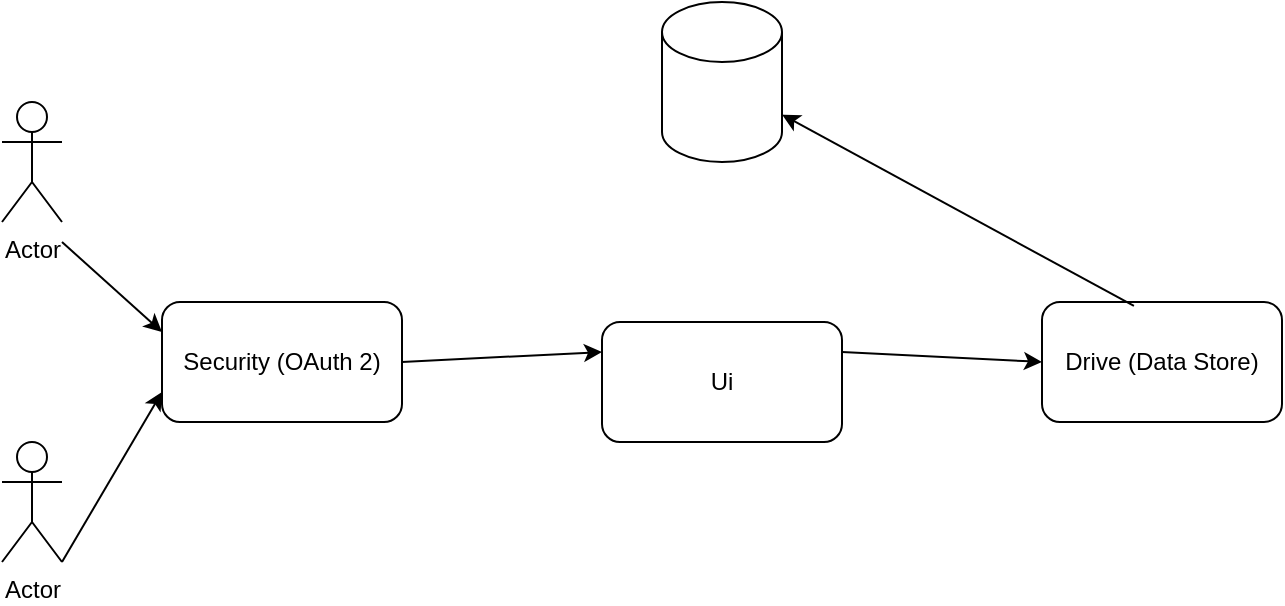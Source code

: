 <mxfile version="20.2.3" type="github"><diagram id="PMDCf0eCeXsTgxq0mYfW" name="Page-1"><mxGraphModel dx="1038" dy="556" grid="1" gridSize="10" guides="1" tooltips="1" connect="1" arrows="1" fold="1" page="1" pageScale="1" pageWidth="850" pageHeight="1100" math="0" shadow="0"><root><mxCell id="0"/><mxCell id="1" parent="0"/><mxCell id="eMKEe_HtgLUZS_T3OwCT-1" value="Security (OAuth 2)" style="rounded=1;whiteSpace=wrap;html=1;" parent="1" vertex="1"><mxGeometry x="160" y="230" width="120" height="60" as="geometry"/></mxCell><mxCell id="eMKEe_HtgLUZS_T3OwCT-2" value="Drive (Data Store)" style="rounded=1;whiteSpace=wrap;html=1;" parent="1" vertex="1"><mxGeometry x="600" y="230" width="120" height="60" as="geometry"/></mxCell><mxCell id="eMKEe_HtgLUZS_T3OwCT-3" value="Actor" style="shape=umlActor;verticalLabelPosition=bottom;verticalAlign=top;html=1;outlineConnect=0;" parent="1" vertex="1"><mxGeometry x="80" y="130" width="30" height="60" as="geometry"/></mxCell><mxCell id="eMKEe_HtgLUZS_T3OwCT-4" value="Actor" style="shape=umlActor;verticalLabelPosition=bottom;verticalAlign=top;html=1;outlineConnect=0;" parent="1" vertex="1"><mxGeometry x="80" y="300" width="30" height="60" as="geometry"/></mxCell><mxCell id="eMKEe_HtgLUZS_T3OwCT-5" value="" style="endArrow=classic;html=1;rounded=0;entryX=0;entryY=0.75;entryDx=0;entryDy=0;" parent="1" target="eMKEe_HtgLUZS_T3OwCT-1" edge="1"><mxGeometry width="50" height="50" relative="1" as="geometry"><mxPoint x="110" y="360" as="sourcePoint"/><mxPoint x="160" y="310" as="targetPoint"/></mxGeometry></mxCell><mxCell id="eMKEe_HtgLUZS_T3OwCT-6" value="" style="endArrow=classic;html=1;rounded=0;entryX=0;entryY=0.25;entryDx=0;entryDy=0;" parent="1" target="eMKEe_HtgLUZS_T3OwCT-1" edge="1"><mxGeometry width="50" height="50" relative="1" as="geometry"><mxPoint x="110" y="200" as="sourcePoint"/><mxPoint x="160" y="150" as="targetPoint"/></mxGeometry></mxCell><mxCell id="eMKEe_HtgLUZS_T3OwCT-7" value="" style="shape=cylinder3;whiteSpace=wrap;html=1;boundedLbl=1;backgroundOutline=1;size=15;" parent="1" vertex="1"><mxGeometry x="410" y="80" width="60" height="80" as="geometry"/></mxCell><mxCell id="eMKEe_HtgLUZS_T3OwCT-8" value="" style="endArrow=classic;html=1;rounded=0;exitX=0.383;exitY=0.033;exitDx=0;exitDy=0;exitPerimeter=0;" parent="1" source="eMKEe_HtgLUZS_T3OwCT-2" target="eMKEe_HtgLUZS_T3OwCT-7" edge="1"><mxGeometry width="50" height="50" relative="1" as="geometry"><mxPoint x="530" y="200" as="sourcePoint"/><mxPoint x="490" y="150" as="targetPoint"/></mxGeometry></mxCell><mxCell id="eMKEe_HtgLUZS_T3OwCT-9" value="" style="endArrow=classic;html=1;rounded=0;exitX=1;exitY=0.25;exitDx=0;exitDy=0;entryX=0;entryY=0.5;entryDx=0;entryDy=0;" parent="1" source="eMKEe_HtgLUZS_T3OwCT-11" target="eMKEe_HtgLUZS_T3OwCT-2" edge="1"><mxGeometry width="50" height="50" relative="1" as="geometry"><mxPoint x="430" y="290" as="sourcePoint"/><mxPoint x="480" y="240" as="targetPoint"/></mxGeometry></mxCell><mxCell id="eMKEe_HtgLUZS_T3OwCT-11" value="Ui" style="rounded=1;whiteSpace=wrap;html=1;" parent="1" vertex="1"><mxGeometry x="380" y="240" width="120" height="60" as="geometry"/></mxCell><mxCell id="eMKEe_HtgLUZS_T3OwCT-12" value="" style="endArrow=classic;html=1;rounded=0;entryX=0;entryY=0.25;entryDx=0;entryDy=0;exitX=1;exitY=0.5;exitDx=0;exitDy=0;" parent="1" source="eMKEe_HtgLUZS_T3OwCT-1" target="eMKEe_HtgLUZS_T3OwCT-11" edge="1"><mxGeometry width="50" height="50" relative="1" as="geometry"><mxPoint x="310" y="310" as="sourcePoint"/><mxPoint x="360" y="260" as="targetPoint"/></mxGeometry></mxCell></root></mxGraphModel></diagram></mxfile>